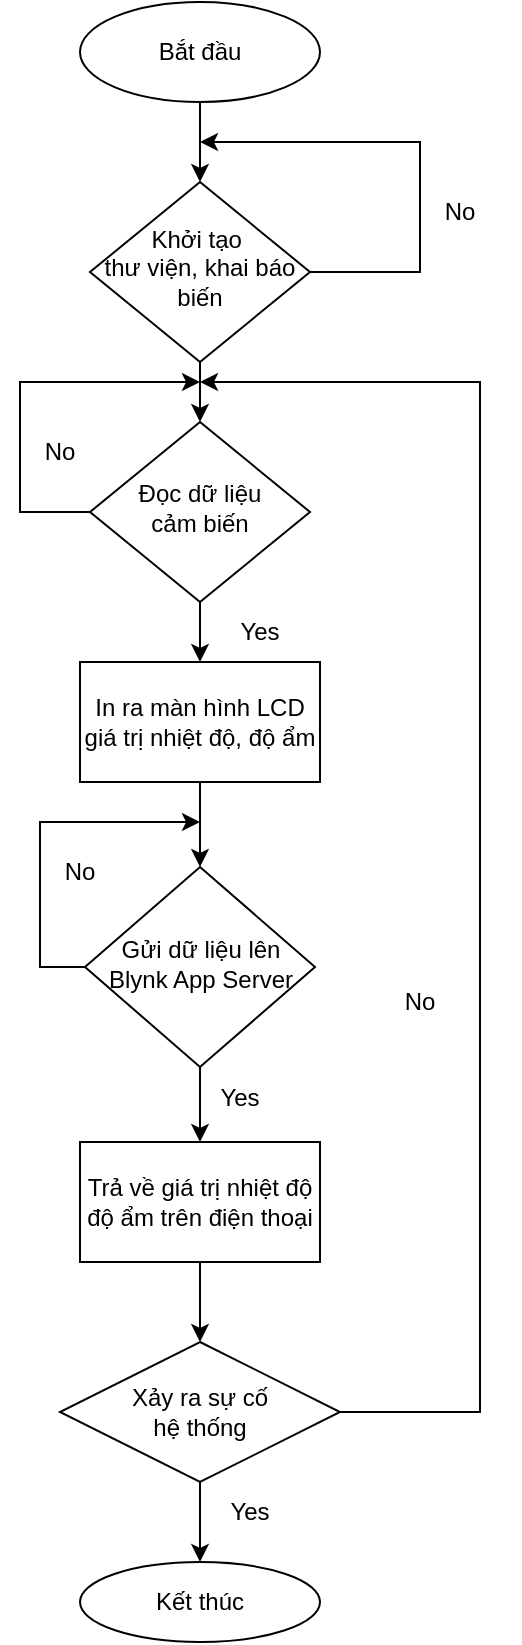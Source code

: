 <mxfile version="18.1.3" type="device"><diagram id="C5RBs43oDa-KdzZeNtuy" name="Page-1"><mxGraphModel dx="1153" dy="733" grid="1" gridSize="10" guides="1" tooltips="1" connect="1" arrows="1" fold="1" page="1" pageScale="1" pageWidth="827" pageHeight="1169" math="0" shadow="0"><root><mxCell id="WIyWlLk6GJQsqaUBKTNV-0"/><mxCell id="WIyWlLk6GJQsqaUBKTNV-1" parent="WIyWlLk6GJQsqaUBKTNV-0"/><mxCell id="i9CKO1BqacnT4p3Y0J2s-2" style="edgeStyle=orthogonalEdgeStyle;rounded=0;orthogonalLoop=1;jettySize=auto;html=1;" parent="WIyWlLk6GJQsqaUBKTNV-1" source="WIyWlLk6GJQsqaUBKTNV-6" edge="1"><mxGeometry relative="1" as="geometry"><mxPoint x="220" y="140" as="targetPoint"/><Array as="points"><mxPoint x="330" y="205"/><mxPoint x="330" y="140"/></Array></mxGeometry></mxCell><mxCell id="pkKyNaieG41BPfrqPXWd-5" style="edgeStyle=orthogonalEdgeStyle;rounded=0;orthogonalLoop=1;jettySize=auto;html=1;entryX=0.5;entryY=0;entryDx=0;entryDy=0;" edge="1" parent="WIyWlLk6GJQsqaUBKTNV-1" source="WIyWlLk6GJQsqaUBKTNV-6" target="pkKyNaieG41BPfrqPXWd-7"><mxGeometry relative="1" as="geometry"><mxPoint x="220.0" y="270" as="targetPoint"/></mxGeometry></mxCell><mxCell id="WIyWlLk6GJQsqaUBKTNV-6" value="Khởi tạo&amp;nbsp;&lt;br&gt;thư viện, khai báo biến" style="rhombus;whiteSpace=wrap;html=1;shadow=0;fontFamily=Helvetica;fontSize=12;align=center;strokeWidth=1;spacing=6;spacingTop=-4;" parent="WIyWlLk6GJQsqaUBKTNV-1" vertex="1"><mxGeometry x="165" y="160" width="110" height="90" as="geometry"/></mxCell><mxCell id="i9CKO1BqacnT4p3Y0J2s-4" style="edgeStyle=orthogonalEdgeStyle;rounded=0;orthogonalLoop=1;jettySize=auto;html=1;" parent="WIyWlLk6GJQsqaUBKTNV-1" source="WIyWlLk6GJQsqaUBKTNV-10" edge="1"><mxGeometry relative="1" as="geometry"><mxPoint x="220" y="480" as="targetPoint"/><Array as="points"><mxPoint x="140" y="552"/><mxPoint x="140" y="480"/></Array></mxGeometry></mxCell><mxCell id="i9CKO1BqacnT4p3Y0J2s-8" style="edgeStyle=orthogonalEdgeStyle;rounded=0;orthogonalLoop=1;jettySize=auto;html=1;" parent="WIyWlLk6GJQsqaUBKTNV-1" source="WIyWlLk6GJQsqaUBKTNV-10" edge="1"><mxGeometry relative="1" as="geometry"><mxPoint x="220" y="640" as="targetPoint"/></mxGeometry></mxCell><mxCell id="WIyWlLk6GJQsqaUBKTNV-10" value="Gửi dữ liệu lên Blynk App Server" style="rhombus;whiteSpace=wrap;html=1;shadow=0;fontFamily=Helvetica;fontSize=12;align=center;strokeWidth=1;spacing=6;spacingTop=-4;" parent="WIyWlLk6GJQsqaUBKTNV-1" vertex="1"><mxGeometry x="162.5" y="502.5" width="115" height="100" as="geometry"/></mxCell><mxCell id="eeG54AJMqJs2jwWHkkCR-2" style="edgeStyle=orthogonalEdgeStyle;rounded=0;orthogonalLoop=1;jettySize=auto;html=1;" parent="WIyWlLk6GJQsqaUBKTNV-1" source="dBS1-IxDZQMd6eFrZW__-0" target="eeG54AJMqJs2jwWHkkCR-0" edge="1"><mxGeometry relative="1" as="geometry"/></mxCell><mxCell id="dBS1-IxDZQMd6eFrZW__-0" value="Trả về giá trị nhiệt độ độ ẩm trên điện thoại" style="rounded=0;whiteSpace=wrap;html=1;" parent="WIyWlLk6GJQsqaUBKTNV-1" vertex="1"><mxGeometry x="160" y="640" width="120" height="60" as="geometry"/></mxCell><mxCell id="dBS1-IxDZQMd6eFrZW__-1" value="In ra màn hình LCD giá trị nhiệt độ, độ ẩm" style="rounded=0;whiteSpace=wrap;html=1;" parent="WIyWlLk6GJQsqaUBKTNV-1" vertex="1"><mxGeometry x="160" y="400" width="120" height="60" as="geometry"/></mxCell><mxCell id="dBS1-IxDZQMd6eFrZW__-5" value="" style="endArrow=classic;html=1;rounded=0;exitX=0.5;exitY=1;exitDx=0;exitDy=0;entryX=0.5;entryY=0;entryDx=0;entryDy=0;" parent="WIyWlLk6GJQsqaUBKTNV-1" source="dBS1-IxDZQMd6eFrZW__-1" target="WIyWlLk6GJQsqaUBKTNV-10" edge="1"><mxGeometry width="50" height="50" relative="1" as="geometry"><mxPoint x="280" y="600" as="sourcePoint"/><mxPoint x="330" y="550" as="targetPoint"/></mxGeometry></mxCell><mxCell id="dBS1-IxDZQMd6eFrZW__-7" value="Yes" style="text;html=1;strokeColor=none;fillColor=none;align=center;verticalAlign=middle;whiteSpace=wrap;rounded=0;" parent="WIyWlLk6GJQsqaUBKTNV-1" vertex="1"><mxGeometry x="210" y="602.5" width="60" height="30" as="geometry"/></mxCell><mxCell id="i9CKO1BqacnT4p3Y0J2s-1" style="edgeStyle=orthogonalEdgeStyle;rounded=0;orthogonalLoop=1;jettySize=auto;html=1;entryX=0.5;entryY=0;entryDx=0;entryDy=0;" parent="WIyWlLk6GJQsqaUBKTNV-1" source="i9CKO1BqacnT4p3Y0J2s-0" target="WIyWlLk6GJQsqaUBKTNV-6" edge="1"><mxGeometry relative="1" as="geometry"/></mxCell><mxCell id="i9CKO1BqacnT4p3Y0J2s-0" value="Bắt đầu" style="ellipse;whiteSpace=wrap;html=1;" parent="WIyWlLk6GJQsqaUBKTNV-1" vertex="1"><mxGeometry x="160" y="70" width="120" height="50" as="geometry"/></mxCell><mxCell id="i9CKO1BqacnT4p3Y0J2s-5" value="No" style="text;html=1;strokeColor=none;fillColor=none;align=center;verticalAlign=middle;whiteSpace=wrap;rounded=0;" parent="WIyWlLk6GJQsqaUBKTNV-1" vertex="1"><mxGeometry x="130" y="490" width="60" height="30" as="geometry"/></mxCell><mxCell id="i9CKO1BqacnT4p3Y0J2s-6" value="No" style="text;html=1;strokeColor=none;fillColor=none;align=center;verticalAlign=middle;whiteSpace=wrap;rounded=0;" parent="WIyWlLk6GJQsqaUBKTNV-1" vertex="1"><mxGeometry x="320" y="160" width="60" height="30" as="geometry"/></mxCell><mxCell id="eeG54AJMqJs2jwWHkkCR-5" style="edgeStyle=orthogonalEdgeStyle;rounded=0;orthogonalLoop=1;jettySize=auto;html=1;entryX=0.5;entryY=0;entryDx=0;entryDy=0;" parent="WIyWlLk6GJQsqaUBKTNV-1" source="eeG54AJMqJs2jwWHkkCR-0" edge="1"><mxGeometry relative="1" as="geometry"><mxPoint x="220" y="850" as="targetPoint"/></mxGeometry></mxCell><mxCell id="pkKyNaieG41BPfrqPXWd-10" style="edgeStyle=orthogonalEdgeStyle;rounded=0;orthogonalLoop=1;jettySize=auto;html=1;" edge="1" parent="WIyWlLk6GJQsqaUBKTNV-1" source="eeG54AJMqJs2jwWHkkCR-0"><mxGeometry relative="1" as="geometry"><mxPoint x="220" y="260" as="targetPoint"/><Array as="points"><mxPoint x="360" y="775"/><mxPoint x="360" y="260"/></Array></mxGeometry></mxCell><mxCell id="eeG54AJMqJs2jwWHkkCR-0" value="Xảy ra sự cố &lt;br&gt;hệ thống" style="rhombus;whiteSpace=wrap;html=1;" parent="WIyWlLk6GJQsqaUBKTNV-1" vertex="1"><mxGeometry x="150" y="740" width="140" height="70" as="geometry"/></mxCell><mxCell id="eeG54AJMqJs2jwWHkkCR-7" value="No" style="text;html=1;strokeColor=none;fillColor=none;align=center;verticalAlign=middle;whiteSpace=wrap;rounded=0;" parent="WIyWlLk6GJQsqaUBKTNV-1" vertex="1"><mxGeometry x="300" y="555" width="60" height="30" as="geometry"/></mxCell><mxCell id="eeG54AJMqJs2jwWHkkCR-8" value="Yes" style="text;html=1;strokeColor=none;fillColor=none;align=center;verticalAlign=middle;whiteSpace=wrap;rounded=0;" parent="WIyWlLk6GJQsqaUBKTNV-1" vertex="1"><mxGeometry x="215" y="810" width="60" height="30" as="geometry"/></mxCell><mxCell id="eeG54AJMqJs2jwWHkkCR-9" value="Kết thúc" style="ellipse;whiteSpace=wrap;html=1;" parent="WIyWlLk6GJQsqaUBKTNV-1" vertex="1"><mxGeometry x="160" y="850" width="120" height="40" as="geometry"/></mxCell><mxCell id="JpBW-FfLVziAz1ny78Bn-0" value="Yes" style="text;html=1;strokeColor=none;fillColor=none;align=center;verticalAlign=middle;whiteSpace=wrap;rounded=0;" parent="WIyWlLk6GJQsqaUBKTNV-1" vertex="1"><mxGeometry x="220" y="370" width="60" height="30" as="geometry"/></mxCell><mxCell id="pkKyNaieG41BPfrqPXWd-6" style="edgeStyle=orthogonalEdgeStyle;rounded=0;orthogonalLoop=1;jettySize=auto;html=1;entryX=0.5;entryY=0;entryDx=0;entryDy=0;" edge="1" parent="WIyWlLk6GJQsqaUBKTNV-1" target="dBS1-IxDZQMd6eFrZW__-1"><mxGeometry relative="1" as="geometry"><mxPoint x="220.0" y="370" as="sourcePoint"/></mxGeometry></mxCell><mxCell id="pkKyNaieG41BPfrqPXWd-8" style="edgeStyle=orthogonalEdgeStyle;rounded=0;orthogonalLoop=1;jettySize=auto;html=1;" edge="1" parent="WIyWlLk6GJQsqaUBKTNV-1" source="pkKyNaieG41BPfrqPXWd-7"><mxGeometry relative="1" as="geometry"><mxPoint x="220" y="260" as="targetPoint"/><Array as="points"><mxPoint x="130" y="325"/><mxPoint x="130" y="260"/></Array></mxGeometry></mxCell><mxCell id="pkKyNaieG41BPfrqPXWd-7" value="Đọc dữ liệu &lt;br&gt;cảm biến" style="rhombus;whiteSpace=wrap;html=1;shadow=0;fontFamily=Helvetica;fontSize=12;align=center;strokeWidth=1;spacing=6;spacingTop=-4;" vertex="1" parent="WIyWlLk6GJQsqaUBKTNV-1"><mxGeometry x="165" y="280" width="110" height="90" as="geometry"/></mxCell><mxCell id="pkKyNaieG41BPfrqPXWd-9" value="No" style="text;html=1;strokeColor=none;fillColor=none;align=center;verticalAlign=middle;whiteSpace=wrap;rounded=0;" vertex="1" parent="WIyWlLk6GJQsqaUBKTNV-1"><mxGeometry x="120" y="280" width="60" height="30" as="geometry"/></mxCell></root></mxGraphModel></diagram></mxfile>